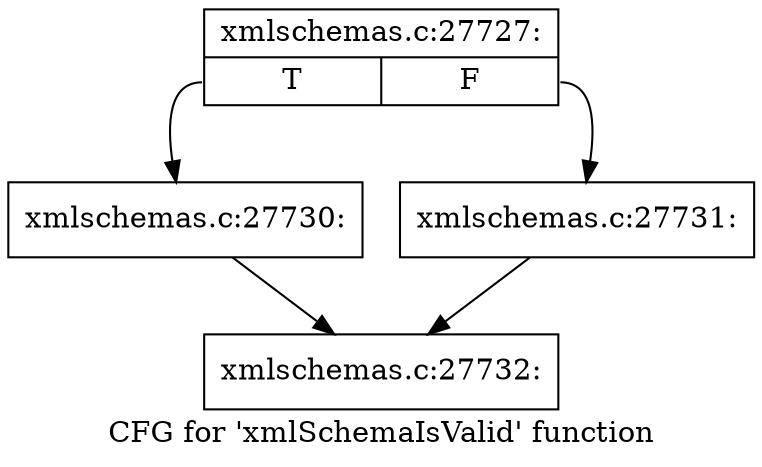 digraph "CFG for 'xmlSchemaIsValid' function" {
	label="CFG for 'xmlSchemaIsValid' function";

	Node0x4e3e620 [shape=record,label="{xmlschemas.c:27727:|{<s0>T|<s1>F}}"];
	Node0x4e3e620:s0 -> Node0x4e4fa20;
	Node0x4e3e620:s1 -> Node0x4e4fa70;
	Node0x4e4fa20 [shape=record,label="{xmlschemas.c:27730:}"];
	Node0x4e4fa20 -> Node0x4e4fb70;
	Node0x4e4fa70 [shape=record,label="{xmlschemas.c:27731:}"];
	Node0x4e4fa70 -> Node0x4e4fb70;
	Node0x4e4fb70 [shape=record,label="{xmlschemas.c:27732:}"];
}
